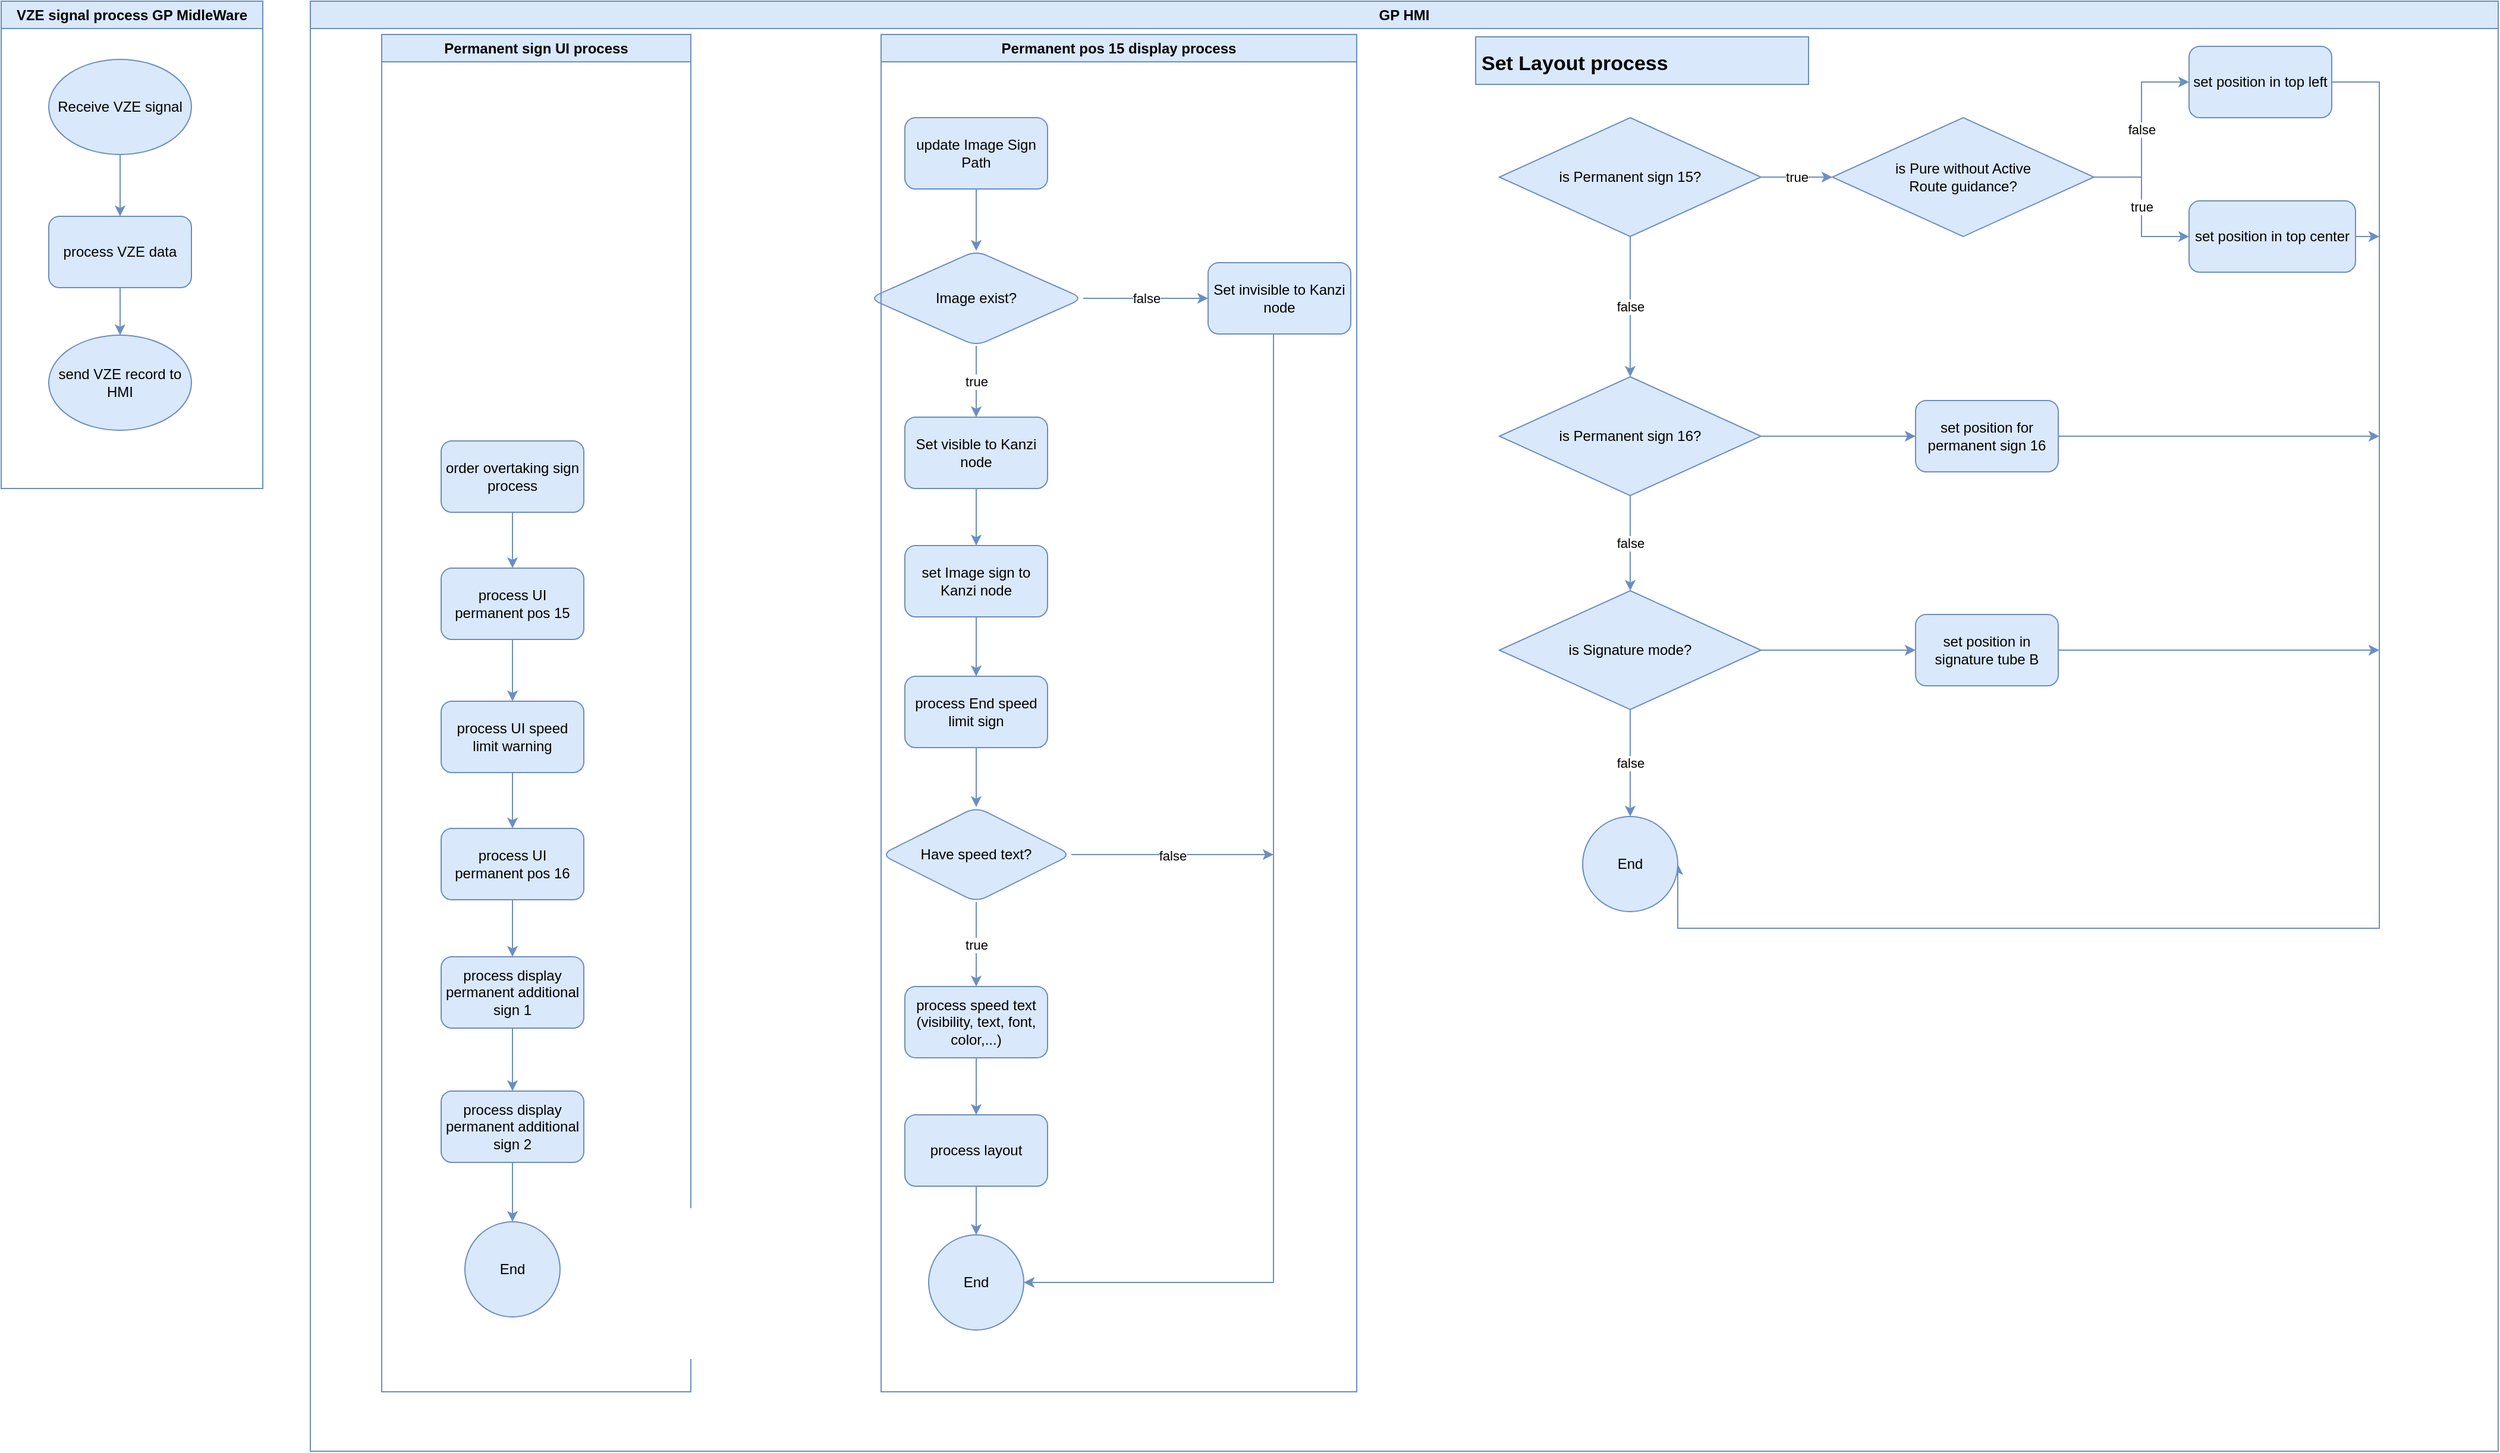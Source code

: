 <mxfile version="22.0.8" type="github">
  <diagram id="C5RBs43oDa-KdzZeNtuy" name="Page-1">
    <mxGraphModel dx="1834" dy="1190" grid="1" gridSize="10" guides="1" tooltips="1" connect="1" arrows="1" fold="1" page="0" pageScale="1" pageWidth="827" pageHeight="1169" math="0" shadow="0">
      <root>
        <mxCell id="WIyWlLk6GJQsqaUBKTNV-0" />
        <mxCell id="WIyWlLk6GJQsqaUBKTNV-1" parent="WIyWlLk6GJQsqaUBKTNV-0" />
        <mxCell id="pweI87GoPsUc7fEqwlmQ-44" value="" style="edgeStyle=orthogonalEdgeStyle;rounded=0;orthogonalLoop=1;jettySize=auto;html=1;fillColor=#dae8fc;strokeColor=#6c8ebf;" parent="WIyWlLk6GJQsqaUBKTNV-1" source="pweI87GoPsUc7fEqwlmQ-5" target="pweI87GoPsUc7fEqwlmQ-43" edge="1">
          <mxGeometry relative="1" as="geometry" />
        </mxCell>
        <mxCell id="pweI87GoPsUc7fEqwlmQ-5" value="process UI permanent pos 16" style="whiteSpace=wrap;html=1;rounded=1;glass=0;strokeWidth=1;shadow=0;fillColor=#dae8fc;strokeColor=#6c8ebf;" parent="WIyWlLk6GJQsqaUBKTNV-1" vertex="1">
          <mxGeometry x="120" y="626" width="120" height="60" as="geometry" />
        </mxCell>
        <mxCell id="pweI87GoPsUc7fEqwlmQ-12" value="End" style="ellipse;whiteSpace=wrap;html=1;aspect=fixed;fillColor=#dae8fc;strokeColor=#6c8ebf;" parent="WIyWlLk6GJQsqaUBKTNV-1" vertex="1">
          <mxGeometry x="140" y="957" width="80" height="80" as="geometry" />
        </mxCell>
        <mxCell id="pweI87GoPsUc7fEqwlmQ-41" value="" style="edgeStyle=orthogonalEdgeStyle;rounded=0;orthogonalLoop=1;jettySize=auto;html=1;fillColor=#dae8fc;strokeColor=#6c8ebf;" parent="WIyWlLk6GJQsqaUBKTNV-1" source="pweI87GoPsUc7fEqwlmQ-24" target="pweI87GoPsUc7fEqwlmQ-40" edge="1">
          <mxGeometry relative="1" as="geometry" />
        </mxCell>
        <mxCell id="pweI87GoPsUc7fEqwlmQ-24" value="process UI permanent pos 15" style="rounded=1;whiteSpace=wrap;html=1;fillColor=#dae8fc;strokeColor=#6c8ebf;" parent="WIyWlLk6GJQsqaUBKTNV-1" vertex="1">
          <mxGeometry x="120" y="407" width="120" height="60" as="geometry" />
        </mxCell>
        <mxCell id="pweI87GoPsUc7fEqwlmQ-33" value="&lt;h1&gt;&lt;span style=&quot;font-size: 17px;&quot;&gt;Set Layout process&lt;/span&gt;&lt;/h1&gt;" style="text;html=1;strokeColor=#6c8ebf;fillColor=#dae8fc;spacing=5;spacingTop=-20;whiteSpace=wrap;overflow=hidden;rounded=0;" parent="WIyWlLk6GJQsqaUBKTNV-1" vertex="1">
          <mxGeometry x="990" y="-40" width="280" height="40" as="geometry" />
        </mxCell>
        <mxCell id="pweI87GoPsUc7fEqwlmQ-84" value="" style="edgeStyle=orthogonalEdgeStyle;rounded=0;orthogonalLoop=1;jettySize=auto;html=1;fillColor=#dae8fc;strokeColor=#6c8ebf;" parent="WIyWlLk6GJQsqaUBKTNV-1" source="pweI87GoPsUc7fEqwlmQ-35" target="pweI87GoPsUc7fEqwlmQ-83" edge="1">
          <mxGeometry relative="1" as="geometry" />
        </mxCell>
        <mxCell id="pweI87GoPsUc7fEqwlmQ-35" value="set Image sign to Kanzi node" style="whiteSpace=wrap;html=1;rounded=1;glass=0;strokeWidth=1;shadow=0;fillColor=#dae8fc;strokeColor=#6c8ebf;" parent="WIyWlLk6GJQsqaUBKTNV-1" vertex="1">
          <mxGeometry x="510" y="388" width="120" height="60" as="geometry" />
        </mxCell>
        <mxCell id="pweI87GoPsUc7fEqwlmQ-81" value="" style="edgeStyle=orthogonalEdgeStyle;rounded=0;orthogonalLoop=1;jettySize=auto;html=1;fillColor=#dae8fc;strokeColor=#6c8ebf;" parent="WIyWlLk6GJQsqaUBKTNV-1" source="pweI87GoPsUc7fEqwlmQ-36" target="pweI87GoPsUc7fEqwlmQ-80" edge="1">
          <mxGeometry relative="1" as="geometry" />
        </mxCell>
        <mxCell id="pweI87GoPsUc7fEqwlmQ-36" value="process speed text&lt;br&gt;(visibility, text, font, color,...)" style="whiteSpace=wrap;html=1;rounded=1;glass=0;strokeWidth=1;shadow=0;fillColor=#dae8fc;strokeColor=#6c8ebf;" parent="WIyWlLk6GJQsqaUBKTNV-1" vertex="1">
          <mxGeometry x="510" y="759" width="120" height="60" as="geometry" />
        </mxCell>
        <mxCell id="pweI87GoPsUc7fEqwlmQ-52" value="" style="edgeStyle=orthogonalEdgeStyle;rounded=0;orthogonalLoop=1;jettySize=auto;html=1;fillColor=#dae8fc;strokeColor=#6c8ebf;" parent="WIyWlLk6GJQsqaUBKTNV-1" source="pweI87GoPsUc7fEqwlmQ-38" target="pweI87GoPsUc7fEqwlmQ-51" edge="1">
          <mxGeometry relative="1" as="geometry" />
        </mxCell>
        <mxCell id="pweI87GoPsUc7fEqwlmQ-38" value="update Image Sign Path" style="rounded=1;whiteSpace=wrap;html=1;fillColor=#dae8fc;strokeColor=#6c8ebf;" parent="WIyWlLk6GJQsqaUBKTNV-1" vertex="1">
          <mxGeometry x="510" y="28" width="120" height="60" as="geometry" />
        </mxCell>
        <mxCell id="pweI87GoPsUc7fEqwlmQ-42" value="" style="edgeStyle=orthogonalEdgeStyle;rounded=0;orthogonalLoop=1;jettySize=auto;html=1;fillColor=#dae8fc;strokeColor=#6c8ebf;" parent="WIyWlLk6GJQsqaUBKTNV-1" source="pweI87GoPsUc7fEqwlmQ-40" target="pweI87GoPsUc7fEqwlmQ-5" edge="1">
          <mxGeometry relative="1" as="geometry" />
        </mxCell>
        <mxCell id="pweI87GoPsUc7fEqwlmQ-40" value="process UI speed limit warning" style="whiteSpace=wrap;html=1;fillColor=#dae8fc;strokeColor=#6c8ebf;rounded=1;" parent="WIyWlLk6GJQsqaUBKTNV-1" vertex="1">
          <mxGeometry x="120" y="519" width="120" height="60" as="geometry" />
        </mxCell>
        <mxCell id="pweI87GoPsUc7fEqwlmQ-46" value="" style="edgeStyle=orthogonalEdgeStyle;rounded=0;orthogonalLoop=1;jettySize=auto;html=1;fillColor=#dae8fc;strokeColor=#6c8ebf;" parent="WIyWlLk6GJQsqaUBKTNV-1" source="pweI87GoPsUc7fEqwlmQ-43" target="pweI87GoPsUc7fEqwlmQ-45" edge="1">
          <mxGeometry relative="1" as="geometry" />
        </mxCell>
        <mxCell id="pweI87GoPsUc7fEqwlmQ-43" value="process display permanent additional sign 1" style="whiteSpace=wrap;html=1;rounded=1;glass=0;strokeWidth=1;shadow=0;fillColor=#dae8fc;strokeColor=#6c8ebf;" parent="WIyWlLk6GJQsqaUBKTNV-1" vertex="1">
          <mxGeometry x="120" y="734" width="120" height="60" as="geometry" />
        </mxCell>
        <mxCell id="pweI87GoPsUc7fEqwlmQ-47" value="" style="edgeStyle=orthogonalEdgeStyle;rounded=0;orthogonalLoop=1;jettySize=auto;html=1;fillColor=#dae8fc;strokeColor=#6c8ebf;" parent="WIyWlLk6GJQsqaUBKTNV-1" source="pweI87GoPsUc7fEqwlmQ-45" target="pweI87GoPsUc7fEqwlmQ-12" edge="1">
          <mxGeometry relative="1" as="geometry" />
        </mxCell>
        <mxCell id="pweI87GoPsUc7fEqwlmQ-45" value="process display permanent additional sign 2" style="whiteSpace=wrap;html=1;rounded=1;glass=0;strokeWidth=1;shadow=0;fillColor=#dae8fc;strokeColor=#6c8ebf;" parent="WIyWlLk6GJQsqaUBKTNV-1" vertex="1">
          <mxGeometry x="120" y="847" width="120" height="60" as="geometry" />
        </mxCell>
        <mxCell id="pweI87GoPsUc7fEqwlmQ-50" value="" style="edgeStyle=orthogonalEdgeStyle;rounded=0;orthogonalLoop=1;jettySize=auto;html=1;fillColor=#dae8fc;strokeColor=#6c8ebf;" parent="WIyWlLk6GJQsqaUBKTNV-1" source="pweI87GoPsUc7fEqwlmQ-48" target="pweI87GoPsUc7fEqwlmQ-24" edge="1">
          <mxGeometry relative="1" as="geometry" />
        </mxCell>
        <mxCell id="pweI87GoPsUc7fEqwlmQ-48" value="order overtaking sign process" style="rounded=1;whiteSpace=wrap;html=1;fillColor=#dae8fc;strokeColor=#6c8ebf;" parent="WIyWlLk6GJQsqaUBKTNV-1" vertex="1">
          <mxGeometry x="120" y="300" width="120" height="60" as="geometry" />
        </mxCell>
        <mxCell id="pweI87GoPsUc7fEqwlmQ-57" value="true" style="edgeStyle=orthogonalEdgeStyle;rounded=0;orthogonalLoop=1;jettySize=auto;html=1;fillColor=#dae8fc;strokeColor=#6c8ebf;" parent="WIyWlLk6GJQsqaUBKTNV-1" source="pweI87GoPsUc7fEqwlmQ-51" target="pweI87GoPsUc7fEqwlmQ-56" edge="1">
          <mxGeometry relative="1" as="geometry" />
        </mxCell>
        <mxCell id="pweI87GoPsUc7fEqwlmQ-63" value="false" style="edgeStyle=orthogonalEdgeStyle;rounded=0;orthogonalLoop=1;jettySize=auto;html=1;entryX=0;entryY=0.5;entryDx=0;entryDy=0;fillColor=#dae8fc;strokeColor=#6c8ebf;" parent="WIyWlLk6GJQsqaUBKTNV-1" source="pweI87GoPsUc7fEqwlmQ-51" target="pweI87GoPsUc7fEqwlmQ-58" edge="1">
          <mxGeometry relative="1" as="geometry" />
        </mxCell>
        <mxCell id="pweI87GoPsUc7fEqwlmQ-51" value="Image exist?" style="rhombus;whiteSpace=wrap;html=1;fillColor=#dae8fc;strokeColor=#6c8ebf;rounded=1;" parent="WIyWlLk6GJQsqaUBKTNV-1" vertex="1">
          <mxGeometry x="480" y="140" width="180" height="80" as="geometry" />
        </mxCell>
        <mxCell id="pweI87GoPsUc7fEqwlmQ-54" value="End" style="ellipse;whiteSpace=wrap;html=1;aspect=fixed;fillColor=#dae8fc;strokeColor=#6c8ebf;" parent="WIyWlLk6GJQsqaUBKTNV-1" vertex="1">
          <mxGeometry x="530" y="968" width="80" height="80" as="geometry" />
        </mxCell>
        <mxCell id="pweI87GoPsUc7fEqwlmQ-60" value="" style="edgeStyle=orthogonalEdgeStyle;rounded=0;orthogonalLoop=1;jettySize=auto;html=1;fillColor=#dae8fc;strokeColor=#6c8ebf;" parent="WIyWlLk6GJQsqaUBKTNV-1" source="pweI87GoPsUc7fEqwlmQ-56" target="pweI87GoPsUc7fEqwlmQ-35" edge="1">
          <mxGeometry relative="1" as="geometry" />
        </mxCell>
        <mxCell id="pweI87GoPsUc7fEqwlmQ-56" value="Set visible to Kanzi node" style="whiteSpace=wrap;html=1;fillColor=#dae8fc;strokeColor=#6c8ebf;rounded=1;" parent="WIyWlLk6GJQsqaUBKTNV-1" vertex="1">
          <mxGeometry x="510" y="280" width="120" height="60" as="geometry" />
        </mxCell>
        <mxCell id="pweI87GoPsUc7fEqwlmQ-86" style="edgeStyle=orthogonalEdgeStyle;rounded=0;orthogonalLoop=1;jettySize=auto;html=1;entryX=1;entryY=0.5;entryDx=0;entryDy=0;fillColor=#dae8fc;strokeColor=#6c8ebf;" parent="WIyWlLk6GJQsqaUBKTNV-1" source="pweI87GoPsUc7fEqwlmQ-58" target="pweI87GoPsUc7fEqwlmQ-54" edge="1">
          <mxGeometry relative="1" as="geometry">
            <Array as="points">
              <mxPoint x="820" y="1008" />
            </Array>
          </mxGeometry>
        </mxCell>
        <mxCell id="pweI87GoPsUc7fEqwlmQ-58" value="Set invisible to Kanzi node" style="whiteSpace=wrap;html=1;fillColor=#dae8fc;strokeColor=#6c8ebf;rounded=1;" parent="WIyWlLk6GJQsqaUBKTNV-1" vertex="1">
          <mxGeometry x="765" y="150" width="120" height="60" as="geometry" />
        </mxCell>
        <mxCell id="pweI87GoPsUc7fEqwlmQ-77" value="true" style="edgeStyle=orthogonalEdgeStyle;rounded=0;orthogonalLoop=1;jettySize=auto;html=1;entryX=0.5;entryY=0;entryDx=0;entryDy=0;fillColor=#dae8fc;strokeColor=#6c8ebf;" parent="WIyWlLk6GJQsqaUBKTNV-1" source="pweI87GoPsUc7fEqwlmQ-74" target="pweI87GoPsUc7fEqwlmQ-36" edge="1">
          <mxGeometry relative="1" as="geometry" />
        </mxCell>
        <mxCell id="pweI87GoPsUc7fEqwlmQ-89" value="false" style="edgeStyle=orthogonalEdgeStyle;rounded=0;orthogonalLoop=1;jettySize=auto;html=1;fillColor=#dae8fc;strokeColor=#6c8ebf;" parent="WIyWlLk6GJQsqaUBKTNV-1" source="pweI87GoPsUc7fEqwlmQ-74" edge="1">
          <mxGeometry relative="1" as="geometry">
            <mxPoint x="820" y="648" as="targetPoint" />
          </mxGeometry>
        </mxCell>
        <mxCell id="pweI87GoPsUc7fEqwlmQ-74" value="Have speed text?" style="rhombus;whiteSpace=wrap;html=1;fillColor=#dae8fc;strokeColor=#6c8ebf;rounded=1;glass=0;strokeWidth=1;shadow=0;" parent="WIyWlLk6GJQsqaUBKTNV-1" vertex="1">
          <mxGeometry x="490" y="608" width="160" height="80" as="geometry" />
        </mxCell>
        <mxCell id="pweI87GoPsUc7fEqwlmQ-90" value="" style="edgeStyle=orthogonalEdgeStyle;rounded=0;orthogonalLoop=1;jettySize=auto;html=1;fillColor=#dae8fc;strokeColor=#6c8ebf;" parent="WIyWlLk6GJQsqaUBKTNV-1" source="pweI87GoPsUc7fEqwlmQ-80" target="pweI87GoPsUc7fEqwlmQ-54" edge="1">
          <mxGeometry relative="1" as="geometry" />
        </mxCell>
        <mxCell id="pweI87GoPsUc7fEqwlmQ-80" value="process layout" style="whiteSpace=wrap;html=1;fillColor=#dae8fc;strokeColor=#6c8ebf;rounded=1;glass=0;strokeWidth=1;shadow=0;" parent="WIyWlLk6GJQsqaUBKTNV-1" vertex="1">
          <mxGeometry x="510" y="867" width="120" height="60" as="geometry" />
        </mxCell>
        <mxCell id="pweI87GoPsUc7fEqwlmQ-85" style="edgeStyle=orthogonalEdgeStyle;rounded=0;orthogonalLoop=1;jettySize=auto;html=1;entryX=0.5;entryY=0;entryDx=0;entryDy=0;fillColor=#dae8fc;strokeColor=#6c8ebf;" parent="WIyWlLk6GJQsqaUBKTNV-1" source="pweI87GoPsUc7fEqwlmQ-83" target="pweI87GoPsUc7fEqwlmQ-74" edge="1">
          <mxGeometry relative="1" as="geometry" />
        </mxCell>
        <mxCell id="pweI87GoPsUc7fEqwlmQ-83" value="process End speed limit sign" style="whiteSpace=wrap;html=1;rounded=1;glass=0;strokeWidth=1;shadow=0;fillColor=#dae8fc;strokeColor=#6c8ebf;" parent="WIyWlLk6GJQsqaUBKTNV-1" vertex="1">
          <mxGeometry x="510" y="498" width="120" height="60" as="geometry" />
        </mxCell>
        <mxCell id="pweI87GoPsUc7fEqwlmQ-102" value="true" style="edgeStyle=orthogonalEdgeStyle;rounded=0;orthogonalLoop=1;jettySize=auto;html=1;fillColor=#dae8fc;strokeColor=#6c8ebf;" parent="WIyWlLk6GJQsqaUBKTNV-1" source="pweI87GoPsUc7fEqwlmQ-91" target="pweI87GoPsUc7fEqwlmQ-101" edge="1">
          <mxGeometry relative="1" as="geometry" />
        </mxCell>
        <mxCell id="pweI87GoPsUc7fEqwlmQ-106" value="false" style="edgeStyle=orthogonalEdgeStyle;rounded=0;orthogonalLoop=1;jettySize=auto;html=1;fillColor=#dae8fc;strokeColor=#6c8ebf;" parent="WIyWlLk6GJQsqaUBKTNV-1" source="pweI87GoPsUc7fEqwlmQ-91" target="pweI87GoPsUc7fEqwlmQ-105" edge="1">
          <mxGeometry relative="1" as="geometry" />
        </mxCell>
        <mxCell id="pweI87GoPsUc7fEqwlmQ-91" value="is Permanent sign 15?" style="rhombus;whiteSpace=wrap;html=1;fillColor=#dae8fc;strokeColor=#6c8ebf;" parent="WIyWlLk6GJQsqaUBKTNV-1" vertex="1">
          <mxGeometry x="1010" y="28" width="220" height="100" as="geometry" />
        </mxCell>
        <mxCell id="pweI87GoPsUc7fEqwlmQ-117" style="edgeStyle=orthogonalEdgeStyle;rounded=0;orthogonalLoop=1;jettySize=auto;html=1;entryX=1;entryY=0.5;entryDx=0;entryDy=0;fillColor=#dae8fc;strokeColor=#6c8ebf;" parent="WIyWlLk6GJQsqaUBKTNV-1" source="pweI87GoPsUc7fEqwlmQ-97" target="pweI87GoPsUc7fEqwlmQ-113" edge="1">
          <mxGeometry relative="1" as="geometry">
            <Array as="points">
              <mxPoint x="1750" y="-2" />
              <mxPoint x="1750" y="710" />
            </Array>
          </mxGeometry>
        </mxCell>
        <mxCell id="pweI87GoPsUc7fEqwlmQ-97" value="set position in top left" style="rounded=1;whiteSpace=wrap;html=1;fillColor=#dae8fc;strokeColor=#6c8ebf;" parent="WIyWlLk6GJQsqaUBKTNV-1" vertex="1">
          <mxGeometry x="1590" y="-32" width="120" height="60" as="geometry" />
        </mxCell>
        <mxCell id="pweI87GoPsUc7fEqwlmQ-118" style="edgeStyle=orthogonalEdgeStyle;rounded=0;orthogonalLoop=1;jettySize=auto;html=1;fillColor=#dae8fc;strokeColor=#6c8ebf;" parent="WIyWlLk6GJQsqaUBKTNV-1" source="pweI87GoPsUc7fEqwlmQ-99" edge="1">
          <mxGeometry relative="1" as="geometry">
            <mxPoint x="1750" y="128" as="targetPoint" />
          </mxGeometry>
        </mxCell>
        <mxCell id="pweI87GoPsUc7fEqwlmQ-99" value="set position in top center" style="rounded=1;whiteSpace=wrap;html=1;fillColor=#dae8fc;strokeColor=#6c8ebf;" parent="WIyWlLk6GJQsqaUBKTNV-1" vertex="1">
          <mxGeometry x="1590" y="98" width="140" height="60" as="geometry" />
        </mxCell>
        <mxCell id="pweI87GoPsUc7fEqwlmQ-115" value="false" style="edgeStyle=orthogonalEdgeStyle;rounded=0;orthogonalLoop=1;jettySize=auto;html=1;entryX=0;entryY=0.5;entryDx=0;entryDy=0;fillColor=#dae8fc;strokeColor=#6c8ebf;" parent="WIyWlLk6GJQsqaUBKTNV-1" source="pweI87GoPsUc7fEqwlmQ-101" target="pweI87GoPsUc7fEqwlmQ-97" edge="1">
          <mxGeometry relative="1" as="geometry" />
        </mxCell>
        <mxCell id="pweI87GoPsUc7fEqwlmQ-116" value="true" style="edgeStyle=orthogonalEdgeStyle;rounded=0;orthogonalLoop=1;jettySize=auto;html=1;entryX=0;entryY=0.5;entryDx=0;entryDy=0;fillColor=#dae8fc;strokeColor=#6c8ebf;" parent="WIyWlLk6GJQsqaUBKTNV-1" source="pweI87GoPsUc7fEqwlmQ-101" target="pweI87GoPsUc7fEqwlmQ-99" edge="1">
          <mxGeometry relative="1" as="geometry" />
        </mxCell>
        <mxCell id="pweI87GoPsUc7fEqwlmQ-101" value="is Pure without Active&lt;br&gt;Route guidance?" style="rhombus;whiteSpace=wrap;html=1;fillColor=#dae8fc;strokeColor=#6c8ebf;" parent="WIyWlLk6GJQsqaUBKTNV-1" vertex="1">
          <mxGeometry x="1290" y="28" width="220" height="100" as="geometry" />
        </mxCell>
        <mxCell id="pweI87GoPsUc7fEqwlmQ-108" style="edgeStyle=orthogonalEdgeStyle;rounded=0;orthogonalLoop=1;jettySize=auto;html=1;entryX=0;entryY=0.5;entryDx=0;entryDy=0;fillColor=#dae8fc;strokeColor=#6c8ebf;" parent="WIyWlLk6GJQsqaUBKTNV-1" source="pweI87GoPsUc7fEqwlmQ-105" target="pweI87GoPsUc7fEqwlmQ-107" edge="1">
          <mxGeometry relative="1" as="geometry" />
        </mxCell>
        <mxCell id="pweI87GoPsUc7fEqwlmQ-110" value="false" style="edgeStyle=orthogonalEdgeStyle;rounded=0;orthogonalLoop=1;jettySize=auto;html=1;fillColor=#dae8fc;strokeColor=#6c8ebf;" parent="WIyWlLk6GJQsqaUBKTNV-1" source="pweI87GoPsUc7fEqwlmQ-105" target="pweI87GoPsUc7fEqwlmQ-109" edge="1">
          <mxGeometry relative="1" as="geometry" />
        </mxCell>
        <mxCell id="pweI87GoPsUc7fEqwlmQ-105" value="is Permanent sign 16?" style="rhombus;whiteSpace=wrap;html=1;fillColor=#dae8fc;strokeColor=#6c8ebf;" parent="WIyWlLk6GJQsqaUBKTNV-1" vertex="1">
          <mxGeometry x="1010" y="246" width="220" height="100" as="geometry" />
        </mxCell>
        <mxCell id="pweI87GoPsUc7fEqwlmQ-119" style="edgeStyle=orthogonalEdgeStyle;rounded=0;orthogonalLoop=1;jettySize=auto;html=1;fillColor=#dae8fc;strokeColor=#6c8ebf;" parent="WIyWlLk6GJQsqaUBKTNV-1" source="pweI87GoPsUc7fEqwlmQ-107" edge="1">
          <mxGeometry relative="1" as="geometry">
            <mxPoint x="1750" y="296" as="targetPoint" />
          </mxGeometry>
        </mxCell>
        <mxCell id="pweI87GoPsUc7fEqwlmQ-107" value="set position for permanent sign 16" style="rounded=1;whiteSpace=wrap;html=1;fillColor=#dae8fc;strokeColor=#6c8ebf;" parent="WIyWlLk6GJQsqaUBKTNV-1" vertex="1">
          <mxGeometry x="1360" y="266" width="120" height="60" as="geometry" />
        </mxCell>
        <mxCell id="pweI87GoPsUc7fEqwlmQ-112" value="" style="edgeStyle=orthogonalEdgeStyle;rounded=0;orthogonalLoop=1;jettySize=auto;html=1;fillColor=#dae8fc;strokeColor=#6c8ebf;" parent="WIyWlLk6GJQsqaUBKTNV-1" source="pweI87GoPsUc7fEqwlmQ-109" target="pweI87GoPsUc7fEqwlmQ-111" edge="1">
          <mxGeometry relative="1" as="geometry" />
        </mxCell>
        <mxCell id="pweI87GoPsUc7fEqwlmQ-114" value="false" style="edgeStyle=orthogonalEdgeStyle;rounded=0;orthogonalLoop=1;jettySize=auto;html=1;fillColor=#dae8fc;strokeColor=#6c8ebf;" parent="WIyWlLk6GJQsqaUBKTNV-1" source="pweI87GoPsUc7fEqwlmQ-109" target="pweI87GoPsUc7fEqwlmQ-113" edge="1">
          <mxGeometry relative="1" as="geometry" />
        </mxCell>
        <mxCell id="pweI87GoPsUc7fEqwlmQ-109" value="is Signature mode?" style="rhombus;whiteSpace=wrap;html=1;fillColor=#dae8fc;strokeColor=#6c8ebf;" parent="WIyWlLk6GJQsqaUBKTNV-1" vertex="1">
          <mxGeometry x="1010" y="426" width="220" height="100" as="geometry" />
        </mxCell>
        <mxCell id="pweI87GoPsUc7fEqwlmQ-120" style="edgeStyle=orthogonalEdgeStyle;rounded=0;orthogonalLoop=1;jettySize=auto;html=1;fillColor=#dae8fc;strokeColor=#6c8ebf;" parent="WIyWlLk6GJQsqaUBKTNV-1" source="pweI87GoPsUc7fEqwlmQ-111" edge="1">
          <mxGeometry relative="1" as="geometry">
            <mxPoint x="1750" y="476" as="targetPoint" />
          </mxGeometry>
        </mxCell>
        <mxCell id="pweI87GoPsUc7fEqwlmQ-111" value="set position in signature tube B" style="rounded=1;whiteSpace=wrap;html=1;fillColor=#dae8fc;strokeColor=#6c8ebf;" parent="WIyWlLk6GJQsqaUBKTNV-1" vertex="1">
          <mxGeometry x="1360" y="446" width="120" height="60" as="geometry" />
        </mxCell>
        <mxCell id="pweI87GoPsUc7fEqwlmQ-113" value="End" style="ellipse;whiteSpace=wrap;html=1;fillColor=#dae8fc;strokeColor=#6c8ebf;" parent="WIyWlLk6GJQsqaUBKTNV-1" vertex="1">
          <mxGeometry x="1080" y="616" width="80" height="80" as="geometry" />
        </mxCell>
        <mxCell id="uQiKLjegs5ypkHMmcUOT-12" value="GP HMI" style="swimlane;whiteSpace=wrap;html=1;fillColor=#dae8fc;strokeColor=#6c8ebf;" vertex="1" parent="WIyWlLk6GJQsqaUBKTNV-1">
          <mxGeometry x="10" y="-70" width="1840" height="1220" as="geometry" />
        </mxCell>
        <mxCell id="uQiKLjegs5ypkHMmcUOT-16" value="Permanent sign UI process" style="swimlane;whiteSpace=wrap;html=1;fillColor=#dae8fc;strokeColor=#6c8ebf;" vertex="1" parent="uQiKLjegs5ypkHMmcUOT-12">
          <mxGeometry x="60" y="28" width="260" height="1142" as="geometry" />
        </mxCell>
        <mxCell id="uQiKLjegs5ypkHMmcUOT-17" value="Permanent pos 15 display process" style="swimlane;whiteSpace=wrap;html=1;fillColor=#dae8fc;strokeColor=#6c8ebf;" vertex="1" parent="uQiKLjegs5ypkHMmcUOT-12">
          <mxGeometry x="480" y="28" width="400" height="1142" as="geometry" />
        </mxCell>
        <mxCell id="uQiKLjegs5ypkHMmcUOT-13" value="VZE signal process GP MidleWare" style="swimlane;whiteSpace=wrap;html=1;fillColor=#dae8fc;strokeColor=#6c8ebf;" vertex="1" parent="WIyWlLk6GJQsqaUBKTNV-1">
          <mxGeometry x="-250" y="-70" width="220" height="410" as="geometry">
            <mxRectangle x="-250" y="-70" width="230" height="30" as="alternateBounds" />
          </mxGeometry>
        </mxCell>
        <mxCell id="uQiKLjegs5ypkHMmcUOT-0" value="process VZE data" style="whiteSpace=wrap;html=1;fillColor=#dae8fc;strokeColor=#6c8ebf;rounded=1;" vertex="1" parent="uQiKLjegs5ypkHMmcUOT-13">
          <mxGeometry x="40" y="181" width="120" height="60" as="geometry" />
        </mxCell>
        <mxCell id="uQiKLjegs5ypkHMmcUOT-9" value="send VZE record to HMI" style="ellipse;whiteSpace=wrap;html=1;fillColor=#dae8fc;strokeColor=#6c8ebf;" vertex="1" parent="uQiKLjegs5ypkHMmcUOT-13">
          <mxGeometry x="40" y="281" width="120" height="80" as="geometry" />
        </mxCell>
        <mxCell id="uQiKLjegs5ypkHMmcUOT-10" value="" style="edgeStyle=orthogonalEdgeStyle;rounded=0;orthogonalLoop=1;jettySize=auto;html=1;fillColor=#dae8fc;strokeColor=#6c8ebf;" edge="1" parent="uQiKLjegs5ypkHMmcUOT-13" source="uQiKLjegs5ypkHMmcUOT-0" target="uQiKLjegs5ypkHMmcUOT-9">
          <mxGeometry relative="1" as="geometry" />
        </mxCell>
        <mxCell id="uQiKLjegs5ypkHMmcUOT-15" value="" style="edgeStyle=orthogonalEdgeStyle;rounded=0;orthogonalLoop=1;jettySize=auto;html=1;fillColor=#dae8fc;strokeColor=#6c8ebf;" edge="1" parent="uQiKLjegs5ypkHMmcUOT-13" source="uQiKLjegs5ypkHMmcUOT-14" target="uQiKLjegs5ypkHMmcUOT-0">
          <mxGeometry relative="1" as="geometry" />
        </mxCell>
        <mxCell id="uQiKLjegs5ypkHMmcUOT-14" value="Receive VZE signal" style="ellipse;whiteSpace=wrap;html=1;fillColor=#dae8fc;strokeColor=#6c8ebf;" vertex="1" parent="uQiKLjegs5ypkHMmcUOT-13">
          <mxGeometry x="40" y="49" width="120" height="80" as="geometry" />
        </mxCell>
      </root>
    </mxGraphModel>
  </diagram>
</mxfile>
